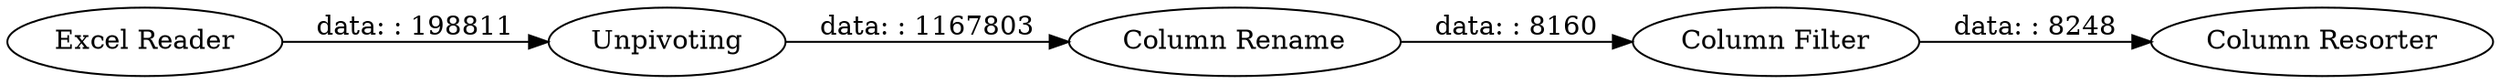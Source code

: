 digraph {
	"-581080417559653689_5" [label="Column Resorter"]
	"-581080417559653689_4" [label="Column Filter"]
	"-581080417559653689_3" [label="Column Rename"]
	"-581080417559653689_2" [label=Unpivoting]
	"-581080417559653689_1" [label="Excel Reader"]
	"-581080417559653689_4" -> "-581080417559653689_5" [label="data: : 8248"]
	"-581080417559653689_2" -> "-581080417559653689_3" [label="data: : 1167803"]
	"-581080417559653689_1" -> "-581080417559653689_2" [label="data: : 198811"]
	"-581080417559653689_3" -> "-581080417559653689_4" [label="data: : 8160"]
	rankdir=LR
}

